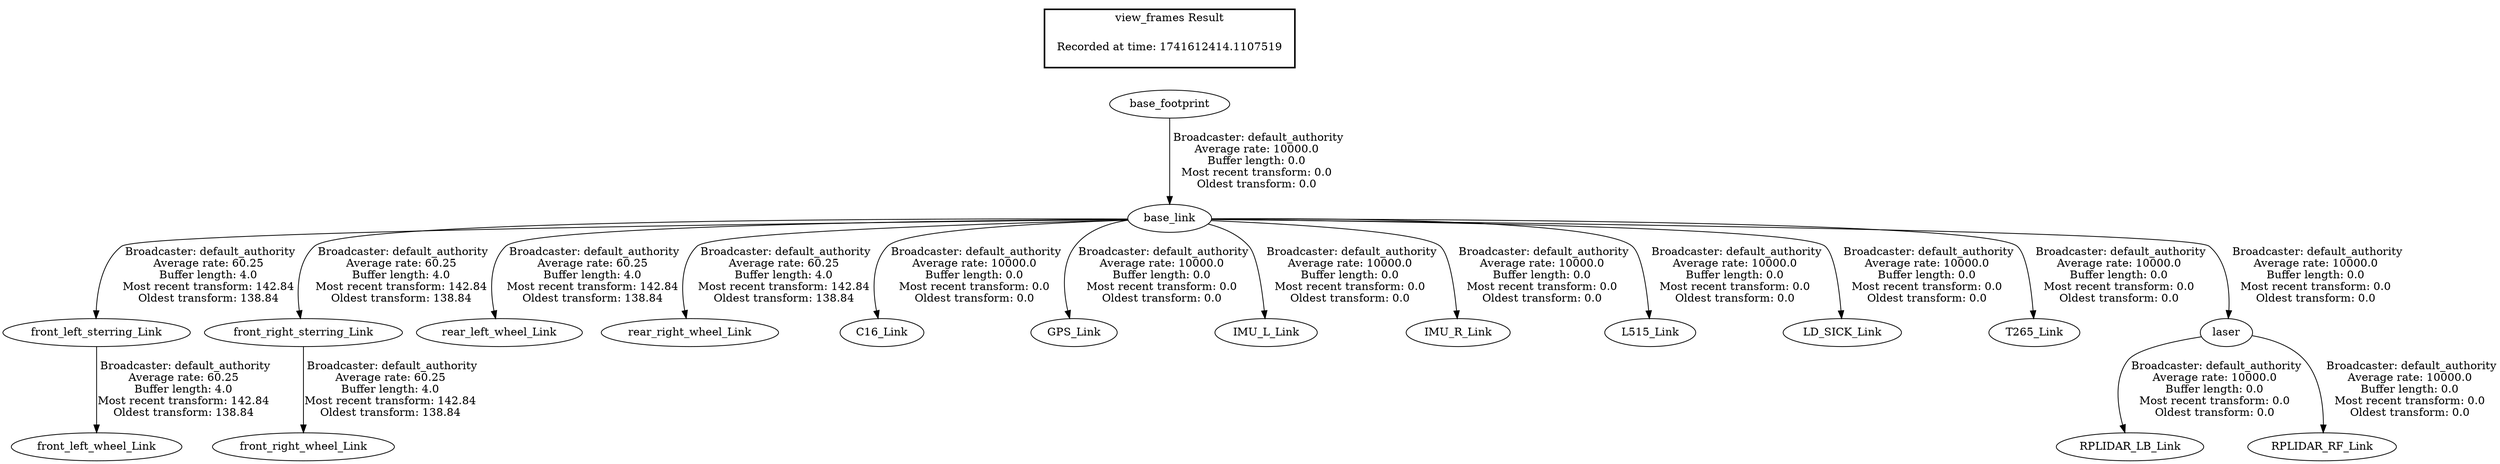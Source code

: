 digraph G {
"base_link" -> "front_left_sterring_Link"[label=" Broadcaster: default_authority\nAverage rate: 60.25\nBuffer length: 4.0\nMost recent transform: 142.84\nOldest transform: 138.84\n"];
"base_footprint" -> "base_link"[label=" Broadcaster: default_authority\nAverage rate: 10000.0\nBuffer length: 0.0\nMost recent transform: 0.0\nOldest transform: 0.0\n"];
"base_link" -> "front_right_sterring_Link"[label=" Broadcaster: default_authority\nAverage rate: 60.25\nBuffer length: 4.0\nMost recent transform: 142.84\nOldest transform: 138.84\n"];
"base_link" -> "rear_left_wheel_Link"[label=" Broadcaster: default_authority\nAverage rate: 60.25\nBuffer length: 4.0\nMost recent transform: 142.84\nOldest transform: 138.84\n"];
"base_link" -> "rear_right_wheel_Link"[label=" Broadcaster: default_authority\nAverage rate: 60.25\nBuffer length: 4.0\nMost recent transform: 142.84\nOldest transform: 138.84\n"];
"front_left_sterring_Link" -> "front_left_wheel_Link"[label=" Broadcaster: default_authority\nAverage rate: 60.25\nBuffer length: 4.0\nMost recent transform: 142.84\nOldest transform: 138.84\n"];
"front_right_sterring_Link" -> "front_right_wheel_Link"[label=" Broadcaster: default_authority\nAverage rate: 60.25\nBuffer length: 4.0\nMost recent transform: 142.84\nOldest transform: 138.84\n"];
"base_link" -> "C16_Link"[label=" Broadcaster: default_authority\nAverage rate: 10000.0\nBuffer length: 0.0\nMost recent transform: 0.0\nOldest transform: 0.0\n"];
"base_link" -> "GPS_Link"[label=" Broadcaster: default_authority\nAverage rate: 10000.0\nBuffer length: 0.0\nMost recent transform: 0.0\nOldest transform: 0.0\n"];
"base_link" -> "IMU_L_Link"[label=" Broadcaster: default_authority\nAverage rate: 10000.0\nBuffer length: 0.0\nMost recent transform: 0.0\nOldest transform: 0.0\n"];
"base_link" -> "IMU_R_Link"[label=" Broadcaster: default_authority\nAverage rate: 10000.0\nBuffer length: 0.0\nMost recent transform: 0.0\nOldest transform: 0.0\n"];
"base_link" -> "L515_Link"[label=" Broadcaster: default_authority\nAverage rate: 10000.0\nBuffer length: 0.0\nMost recent transform: 0.0\nOldest transform: 0.0\n"];
"base_link" -> "LD_SICK_Link"[label=" Broadcaster: default_authority\nAverage rate: 10000.0\nBuffer length: 0.0\nMost recent transform: 0.0\nOldest transform: 0.0\n"];
"base_link" -> "T265_Link"[label=" Broadcaster: default_authority\nAverage rate: 10000.0\nBuffer length: 0.0\nMost recent transform: 0.0\nOldest transform: 0.0\n"];
"base_link" -> "laser"[label=" Broadcaster: default_authority\nAverage rate: 10000.0\nBuffer length: 0.0\nMost recent transform: 0.0\nOldest transform: 0.0\n"];
"laser" -> "RPLIDAR_LB_Link"[label=" Broadcaster: default_authority\nAverage rate: 10000.0\nBuffer length: 0.0\nMost recent transform: 0.0\nOldest transform: 0.0\n"];
"laser" -> "RPLIDAR_RF_Link"[label=" Broadcaster: default_authority\nAverage rate: 10000.0\nBuffer length: 0.0\nMost recent transform: 0.0\nOldest transform: 0.0\n"];
edge [style=invis];
 subgraph cluster_legend { style=bold; color=black; label ="view_frames Result";
"Recorded at time: 1741612414.1107519"[ shape=plaintext ] ;
}->"base_footprint";
}